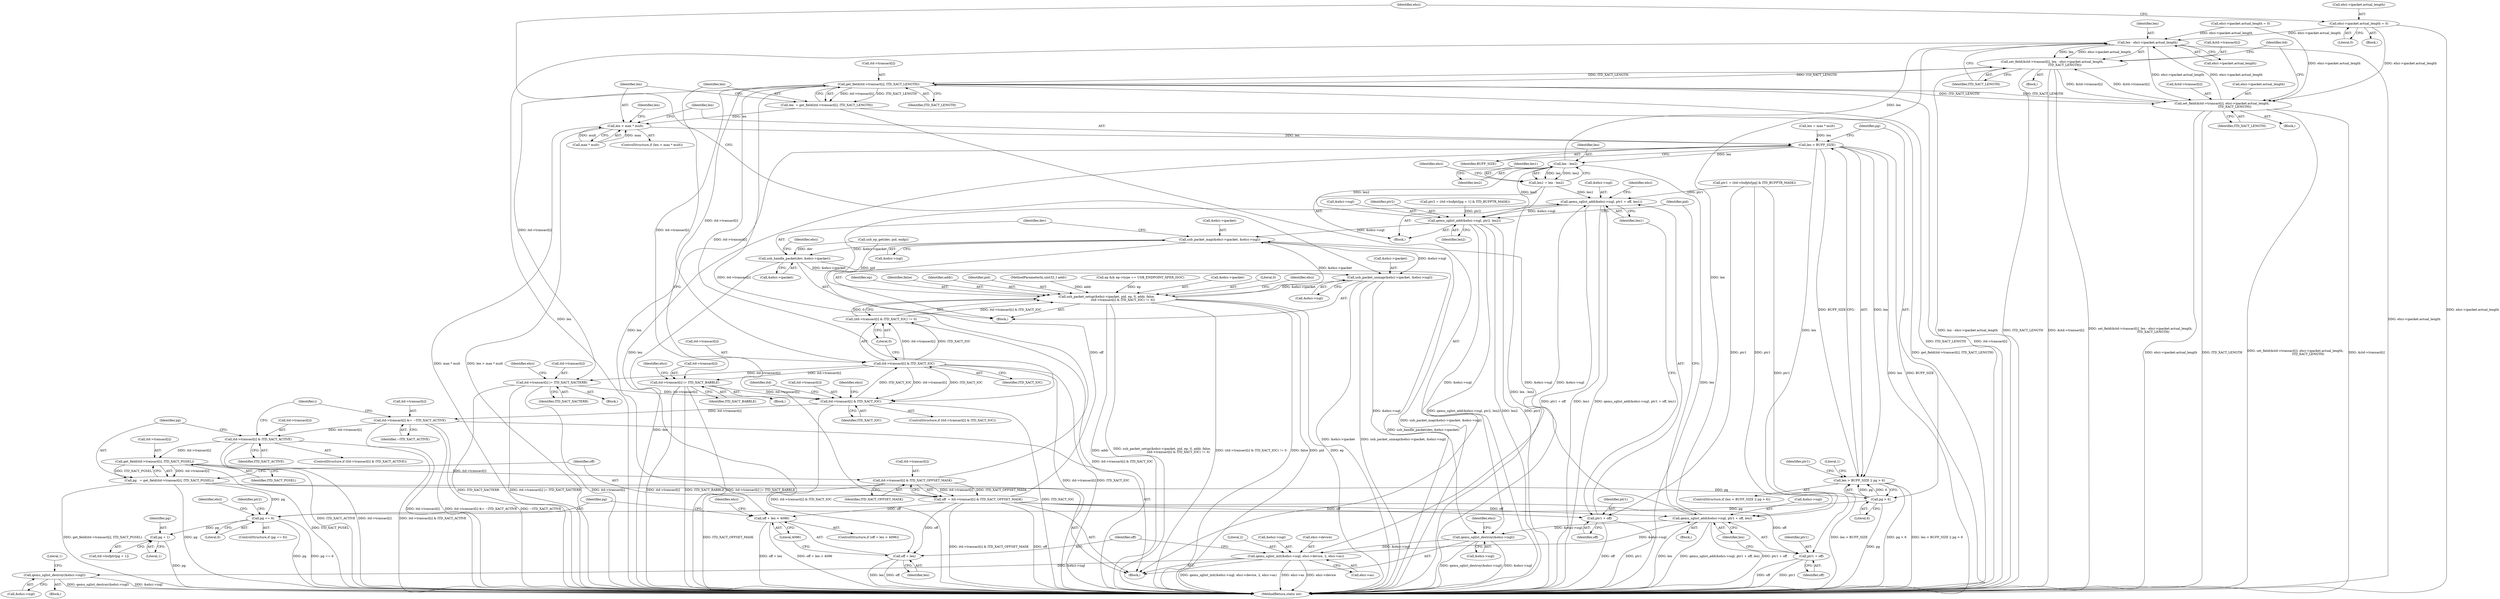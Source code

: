digraph "0_qemu_b16c129daf0fed91febbb88de23dae8271c8898a@pointer" {
"1000411" [label="(Call,ehci->ipacket.actual_length = 0)"];
"1000489" [label="(Call,len - ehci->ipacket.actual_length)"];
"1000482" [label="(Call,set_field(&itd->transact[i], len - ehci->ipacket.actual_length,\n                          ITD_XACT_LENGTH))"];
"1000215" [label="(Call,get_field(itd->transact[i], ITD_XACT_LENGTH))"];
"1000213" [label="(Call,len  = get_field(itd->transact[i], ITD_XACT_LENGTH))"];
"1000223" [label="(Call,len > max * mult)"];
"1000236" [label="(Call,len > BUFF_SIZE)"];
"1000235" [label="(Call,len > BUFF_SIZE || pg > 6)"];
"1000268" [label="(Call,off + len > 4096)"];
"1000269" [label="(Call,off + len)"];
"1000301" [label="(Call,len - len2)"];
"1000299" [label="(Call,len1 = len - len2)"];
"1000304" [label="(Call,qemu_sglist_add(&ehci->isgl, ptr1 + off, len1))"];
"1000313" [label="(Call,qemu_sglist_add(&ehci->isgl, ptr2, len2))"];
"1000376" [label="(Call,usb_packet_map(&ehci->ipacket, &ehci->isgl))"];
"1000385" [label="(Call,usb_handle_packet(dev, &ehci->ipacket))"];
"1000391" [label="(Call,usb_packet_unmap(&ehci->ipacket, &ehci->isgl))"];
"1000357" [label="(Call,usb_packet_setup(&ehci->ipacket, pid, ep, 0, addr, false,\n                                 (itd->transact[i] & ITD_XACT_IOC) != 0))"];
"1000418" [label="(Call,qemu_sglist_destroy(&ehci->isgl))"];
"1000255" [label="(Call,qemu_sglist_init(&ehci->isgl, ehci->device, 2, ehci->as))"];
"1000279" [label="(Call,qemu_sglist_destroy(&ehci->isgl))"];
"1000322" [label="(Call,qemu_sglist_add(&ehci->isgl, ptr1 + off, len))"];
"1000368" [label="(Call,itd->transact[i] & ITD_XACT_IOC)"];
"1000367" [label="(Call,(itd->transact[i] & ITD_XACT_IOC) != 0)"];
"1000446" [label="(Call,itd->transact[i] |= ITD_XACT_XACTERR)"];
"1000513" [label="(Call,itd->transact[i] & ITD_XACT_IOC)"];
"1000524" [label="(Call,itd->transact[i] &= ~ITD_XACT_ACTIVE)"];
"1000187" [label="(Call,itd->transact[i] & ITD_XACT_ACTIVE)"];
"1000197" [label="(Call,get_field(itd->transact[i], ITD_XACT_PGSEL))"];
"1000195" [label="(Call,pg   = get_field(itd->transact[i], ITD_XACT_PGSEL))"];
"1000239" [label="(Call,pg > 6)"];
"1000275" [label="(Call,pg == 6)"];
"1000294" [label="(Call,pg + 1)"];
"1000206" [label="(Call,itd->transact[i] & ITD_XACT_OFFSET_MASK)"];
"1000204" [label="(Call,off  = itd->transact[i] & ITD_XACT_OFFSET_MASK)"];
"1000309" [label="(Call,ptr1 + off)"];
"1000327" [label="(Call,ptr1 + off)"];
"1000458" [label="(Call,itd->transact[i] |= ITD_XACT_BABBLE)"];
"1000499" [label="(Call,set_field(&itd->transact[i], ehci->ipacket.actual_length,\n                          ITD_XACT_LENGTH))"];
"1000396" [label="(Call,&ehci->isgl)"];
"1000246" [label="(Call,ptr1 = (itd->bufptr[pg] & ITD_BUFPTR_MASK))"];
"1000381" [label="(Call,&ehci->isgl)"];
"1000500" [label="(Call,&itd->transact[i])"];
"1000195" [label="(Call,pg   = get_field(itd->transact[i], ITD_XACT_PGSEL))"];
"1000296" [label="(Literal,1)"];
"1000272" [label="(Literal,4096)"];
"1000282" [label="(Identifier,ehci)"];
"1000363" [label="(Identifier,ep)"];
"1000452" [label="(Identifier,ITD_XACT_XACTERR)"];
"1000314" [label="(Call,&ehci->isgl)"];
"1000330" [label="(Identifier,len)"];
"1000235" [label="(Call,len > BUFF_SIZE || pg > 6)"];
"1000386" [label="(Identifier,dev)"];
"1000267" [label="(ControlStructure,if (off + len > 4096))"];
"1000300" [label="(Identifier,len1)"];
"1000447" [label="(Call,itd->transact[i])"];
"1000411" [label="(Call,ehci->ipacket.actual_length = 0)"];
"1000216" [label="(Call,itd->transact[i])"];
"1000239" [label="(Call,pg > 6)"];
"1000458" [label="(Call,itd->transact[i] |= ITD_XACT_BABBLE)"];
"1000280" [label="(Call,&ehci->isgl)"];
"1000513" [label="(Call,itd->transact[i] & ITD_XACT_IOC)"];
"1000198" [label="(Call,itd->transact[i])"];
"1000394" [label="(Identifier,ehci)"];
"1000276" [label="(Identifier,pg)"];
"1000364" [label="(Literal,0)"];
"1000379" [label="(Identifier,ehci)"];
"1000193" [label="(Identifier,ITD_XACT_ACTIVE)"];
"1000241" [label="(Literal,6)"];
"1000318" [label="(Identifier,ptr2)"];
"1000212" [label="(Identifier,ITD_XACT_OFFSET_MASK)"];
"1000236" [label="(Call,len > BUFF_SIZE)"];
"1000328" [label="(Identifier,ptr1)"];
"1000392" [label="(Call,&ehci->ipacket)"];
"1000277" [label="(Literal,6)"];
"1000302" [label="(Identifier,len)"];
"1000519" [label="(Identifier,ITD_XACT_IOC)"];
"1000213" [label="(Call,len  = get_field(itd->transact[i], ITD_XACT_LENGTH))"];
"1000385" [label="(Call,usb_handle_packet(dev, &ehci->ipacket))"];
"1000194" [label="(Block,)"];
"1000514" [label="(Call,itd->transact[i])"];
"1000391" [label="(Call,usb_packet_unmap(&ehci->ipacket, &ehci->isgl))"];
"1000344" [label="(Call,usb_ep_get(dev, pid, endp))"];
"1000445" [label="(Block,)"];
"1000516" [label="(Identifier,itd)"];
"1000417" [label="(Literal,0)"];
"1000375" [label="(Literal,0)"];
"1000325" [label="(Identifier,ehci)"];
"1000312" [label="(Identifier,len1)"];
"1000203" [label="(Identifier,ITD_XACT_PGSEL)"];
"1000491" [label="(Call,ehci->ipacket.actual_length)"];
"1000512" [label="(ControlStructure,if (itd->transact[i] & ITD_XACT_IOC))"];
"1000275" [label="(Call,pg == 6)"];
"1000240" [label="(Identifier,pg)"];
"1000222" [label="(ControlStructure,if (len > max * mult))"];
"1000260" [label="(Call,ehci->device)"];
"1000229" [label="(Call,len = max * mult)"];
"1000274" [label="(ControlStructure,if (pg == 6))"];
"1000366" [label="(Identifier,false)"];
"1000376" [label="(Call,usb_packet_map(&ehci->ipacket, &ehci->isgl))"];
"1000470" [label="(Call,ehci->ipacket.actual_length = 0)"];
"1000305" [label="(Call,&ehci->isgl)"];
"1000207" [label="(Call,itd->transact[i])"];
"1000489" [label="(Call,len - ehci->ipacket.actual_length)"];
"1000238" [label="(Identifier,BUFF_SIZE)"];
"1000303" [label="(Identifier,len2)"];
"1000263" [label="(Literal,2)"];
"1000214" [label="(Identifier,len)"];
"1000204" [label="(Call,off  = itd->transact[i] & ITD_XACT_OFFSET_MASK)"];
"1000234" [label="(ControlStructure,if (len > BUFF_SIZE || pg > 6))"];
"1000269" [label="(Call,off + len)"];
"1000295" [label="(Identifier,pg)"];
"1000255" [label="(Call,qemu_sglist_init(&ehci->isgl, ehci->device, 2, ehci->as))"];
"1000256" [label="(Call,&ehci->isgl)"];
"1000188" [label="(Call,itd->transact[i])"];
"1000279" [label="(Call,qemu_sglist_destroy(&ehci->isgl))"];
"1000459" [label="(Call,itd->transact[i])"];
"1000499" [label="(Call,set_field(&itd->transact[i], ehci->ipacket.actual_length,\n                          ITD_XACT_LENGTH))"];
"1000426" [label="(Identifier,ehci)"];
"1000483" [label="(Call,&itd->transact[i])"];
"1000365" [label="(Identifier,addr)"];
"1000327" [label="(Call,ptr1 + off)"];
"1000362" [label="(Identifier,pid)"];
"1000205" [label="(Identifier,off)"];
"1000237" [label="(Identifier,len)"];
"1000268" [label="(Call,off + len > 4096)"];
"1000323" [label="(Call,&ehci->isgl)"];
"1000110" [label="(MethodParameterIn,uint32_t addr)"];
"1000412" [label="(Call,ehci->ipacket.actual_length)"];
"1000387" [label="(Call,&ehci->ipacket)"];
"1000466" [label="(Identifier,ehci)"];
"1000374" [label="(Identifier,ITD_XACT_IOC)"];
"1000270" [label="(Identifier,off)"];
"1000223" [label="(Call,len > max * mult)"];
"1000464" [label="(Identifier,ITD_XACT_BABBLE)"];
"1000421" [label="(Identifier,ehci)"];
"1000206" [label="(Call,itd->transact[i] & ITD_XACT_OFFSET_MASK)"];
"1000311" [label="(Identifier,off)"];
"1000349" [label="(Call,ep && ep->type == USB_ENDPOINT_XFER_ISOC)"];
"1000356" [label="(Block,)"];
"1000357" [label="(Call,usb_packet_setup(&ehci->ipacket, pid, ep, 0, addr, false,\n                                 (itd->transact[i] & ITD_XACT_IOC) != 0))"];
"1000496" [label="(Identifier,ITD_XACT_LENGTH)"];
"1000310" [label="(Identifier,ptr1)"];
"1000522" [label="(Identifier,ehci)"];
"1000511" [label="(Identifier,ITD_XACT_LENGTH)"];
"1000309" [label="(Call,ptr1 + off)"];
"1000530" [label="(Identifier,~ITD_XACT_ACTIVE)"];
"1000498" [label="(Block,)"];
"1000287" [label="(Call,ptr2 = (itd->bufptr[pg + 1] & ITD_BUFPTR_MASK))"];
"1000197" [label="(Call,get_field(itd->transact[i], ITD_XACT_PGSEL))"];
"1000367" [label="(Call,(itd->transact[i] & ITD_XACT_IOC) != 0)"];
"1000187" [label="(Call,itd->transact[i] & ITD_XACT_ACTIVE)"];
"1000196" [label="(Identifier,pg)"];
"1000225" [label="(Call,max * mult)"];
"1000304" [label="(Call,qemu_sglist_add(&ehci->isgl, ptr1 + off, len1))"];
"1000329" [label="(Identifier,off)"];
"1000307" [label="(Identifier,ehci)"];
"1000286" [label="(Literal,1)"];
"1000454" [label="(Identifier,ehci)"];
"1000506" [label="(Call,ehci->ipacket.actual_length)"];
"1000490" [label="(Identifier,len)"];
"1000299" [label="(Call,len1 = len - len2)"];
"1000533" [label="(MethodReturn,static int)"];
"1000446" [label="(Call,itd->transact[i] |= ITD_XACT_XACTERR)"];
"1000369" [label="(Call,itd->transact[i])"];
"1000321" [label="(Block,)"];
"1000294" [label="(Call,pg + 1)"];
"1000316" [label="(Identifier,ehci)"];
"1000273" [label="(Block,)"];
"1000186" [label="(ControlStructure,if (itd->transact[i] & ITD_XACT_ACTIVE))"];
"1000319" [label="(Identifier,len2)"];
"1000332" [label="(Identifier,pid)"];
"1000301" [label="(Call,len - len2)"];
"1000527" [label="(Identifier,itd)"];
"1000525" [label="(Call,itd->transact[i])"];
"1000377" [label="(Call,&ehci->ipacket)"];
"1000290" [label="(Call,itd->bufptr[pg + 1])"];
"1000221" [label="(Identifier,ITD_XACT_LENGTH)"];
"1000230" [label="(Identifier,len)"];
"1000401" [label="(Block,)"];
"1000313" [label="(Call,qemu_sglist_add(&ehci->isgl, ptr2, len2))"];
"1000184" [label="(Identifier,i)"];
"1000429" [label="(Block,)"];
"1000271" [label="(Identifier,len)"];
"1000524" [label="(Call,itd->transact[i] &= ~ITD_XACT_ACTIVE)"];
"1000247" [label="(Identifier,ptr1)"];
"1000419" [label="(Call,&ehci->isgl)"];
"1000482" [label="(Call,set_field(&itd->transact[i], len - ehci->ipacket.actual_length,\n                          ITD_XACT_LENGTH))"];
"1000224" [label="(Identifier,len)"];
"1000322" [label="(Call,qemu_sglist_add(&ehci->isgl, ptr1 + off, len))"];
"1000264" [label="(Call,ehci->as)"];
"1000278" [label="(Block,)"];
"1000288" [label="(Identifier,ptr2)"];
"1000245" [label="(Literal,1)"];
"1000481" [label="(Block,)"];
"1000418" [label="(Call,qemu_sglist_destroy(&ehci->isgl))"];
"1000368" [label="(Call,itd->transact[i] & ITD_XACT_IOC)"];
"1000358" [label="(Call,&ehci->ipacket)"];
"1000215" [label="(Call,get_field(itd->transact[i], ITD_XACT_LENGTH))"];
"1000411" -> "1000401"  [label="AST: "];
"1000411" -> "1000417"  [label="CFG: "];
"1000412" -> "1000411"  [label="AST: "];
"1000417" -> "1000411"  [label="AST: "];
"1000421" -> "1000411"  [label="CFG: "];
"1000411" -> "1000533"  [label="DDG: ehci->ipacket.actual_length"];
"1000411" -> "1000489"  [label="DDG: ehci->ipacket.actual_length"];
"1000411" -> "1000499"  [label="DDG: ehci->ipacket.actual_length"];
"1000489" -> "1000482"  [label="AST: "];
"1000489" -> "1000491"  [label="CFG: "];
"1000490" -> "1000489"  [label="AST: "];
"1000491" -> "1000489"  [label="AST: "];
"1000496" -> "1000489"  [label="CFG: "];
"1000489" -> "1000533"  [label="DDG: ehci->ipacket.actual_length"];
"1000489" -> "1000533"  [label="DDG: len"];
"1000489" -> "1000482"  [label="DDG: len"];
"1000489" -> "1000482"  [label="DDG: ehci->ipacket.actual_length"];
"1000301" -> "1000489"  [label="DDG: len"];
"1000322" -> "1000489"  [label="DDG: len"];
"1000499" -> "1000489"  [label="DDG: ehci->ipacket.actual_length"];
"1000470" -> "1000489"  [label="DDG: ehci->ipacket.actual_length"];
"1000489" -> "1000499"  [label="DDG: ehci->ipacket.actual_length"];
"1000482" -> "1000481"  [label="AST: "];
"1000482" -> "1000496"  [label="CFG: "];
"1000483" -> "1000482"  [label="AST: "];
"1000496" -> "1000482"  [label="AST: "];
"1000516" -> "1000482"  [label="CFG: "];
"1000482" -> "1000533"  [label="DDG: len - ehci->ipacket.actual_length"];
"1000482" -> "1000533"  [label="DDG: ITD_XACT_LENGTH"];
"1000482" -> "1000533"  [label="DDG: &itd->transact[i]"];
"1000482" -> "1000533"  [label="DDG: set_field(&itd->transact[i], len - ehci->ipacket.actual_length,\n                          ITD_XACT_LENGTH)"];
"1000482" -> "1000215"  [label="DDG: ITD_XACT_LENGTH"];
"1000499" -> "1000482"  [label="DDG: &itd->transact[i]"];
"1000215" -> "1000482"  [label="DDG: ITD_XACT_LENGTH"];
"1000482" -> "1000499"  [label="DDG: &itd->transact[i]"];
"1000215" -> "1000213"  [label="AST: "];
"1000215" -> "1000221"  [label="CFG: "];
"1000216" -> "1000215"  [label="AST: "];
"1000221" -> "1000215"  [label="AST: "];
"1000213" -> "1000215"  [label="CFG: "];
"1000215" -> "1000533"  [label="DDG: ITD_XACT_LENGTH"];
"1000215" -> "1000533"  [label="DDG: itd->transact[i]"];
"1000215" -> "1000213"  [label="DDG: itd->transact[i]"];
"1000215" -> "1000213"  [label="DDG: ITD_XACT_LENGTH"];
"1000206" -> "1000215"  [label="DDG: itd->transact[i]"];
"1000499" -> "1000215"  [label="DDG: ITD_XACT_LENGTH"];
"1000215" -> "1000368"  [label="DDG: itd->transact[i]"];
"1000215" -> "1000446"  [label="DDG: itd->transact[i]"];
"1000215" -> "1000458"  [label="DDG: itd->transact[i]"];
"1000215" -> "1000499"  [label="DDG: ITD_XACT_LENGTH"];
"1000215" -> "1000513"  [label="DDG: itd->transact[i]"];
"1000213" -> "1000194"  [label="AST: "];
"1000214" -> "1000213"  [label="AST: "];
"1000224" -> "1000213"  [label="CFG: "];
"1000213" -> "1000533"  [label="DDG: get_field(itd->transact[i], ITD_XACT_LENGTH)"];
"1000213" -> "1000223"  [label="DDG: len"];
"1000223" -> "1000222"  [label="AST: "];
"1000223" -> "1000225"  [label="CFG: "];
"1000224" -> "1000223"  [label="AST: "];
"1000225" -> "1000223"  [label="AST: "];
"1000230" -> "1000223"  [label="CFG: "];
"1000237" -> "1000223"  [label="CFG: "];
"1000223" -> "1000533"  [label="DDG: max * mult"];
"1000223" -> "1000533"  [label="DDG: len > max * mult"];
"1000225" -> "1000223"  [label="DDG: max"];
"1000225" -> "1000223"  [label="DDG: mult"];
"1000223" -> "1000236"  [label="DDG: len"];
"1000236" -> "1000235"  [label="AST: "];
"1000236" -> "1000238"  [label="CFG: "];
"1000237" -> "1000236"  [label="AST: "];
"1000238" -> "1000236"  [label="AST: "];
"1000240" -> "1000236"  [label="CFG: "];
"1000235" -> "1000236"  [label="CFG: "];
"1000236" -> "1000533"  [label="DDG: len"];
"1000236" -> "1000533"  [label="DDG: BUFF_SIZE"];
"1000236" -> "1000235"  [label="DDG: len"];
"1000236" -> "1000235"  [label="DDG: BUFF_SIZE"];
"1000229" -> "1000236"  [label="DDG: len"];
"1000236" -> "1000268"  [label="DDG: len"];
"1000236" -> "1000269"  [label="DDG: len"];
"1000236" -> "1000301"  [label="DDG: len"];
"1000236" -> "1000322"  [label="DDG: len"];
"1000235" -> "1000234"  [label="AST: "];
"1000235" -> "1000239"  [label="CFG: "];
"1000239" -> "1000235"  [label="AST: "];
"1000245" -> "1000235"  [label="CFG: "];
"1000247" -> "1000235"  [label="CFG: "];
"1000235" -> "1000533"  [label="DDG: len > BUFF_SIZE"];
"1000235" -> "1000533"  [label="DDG: pg > 6"];
"1000235" -> "1000533"  [label="DDG: len > BUFF_SIZE || pg > 6"];
"1000239" -> "1000235"  [label="DDG: pg"];
"1000239" -> "1000235"  [label="DDG: 6"];
"1000268" -> "1000267"  [label="AST: "];
"1000268" -> "1000272"  [label="CFG: "];
"1000269" -> "1000268"  [label="AST: "];
"1000272" -> "1000268"  [label="AST: "];
"1000276" -> "1000268"  [label="CFG: "];
"1000325" -> "1000268"  [label="CFG: "];
"1000268" -> "1000533"  [label="DDG: off + len"];
"1000268" -> "1000533"  [label="DDG: off + len > 4096"];
"1000204" -> "1000268"  [label="DDG: off"];
"1000269" -> "1000271"  [label="CFG: "];
"1000270" -> "1000269"  [label="AST: "];
"1000271" -> "1000269"  [label="AST: "];
"1000272" -> "1000269"  [label="CFG: "];
"1000269" -> "1000533"  [label="DDG: off"];
"1000269" -> "1000533"  [label="DDG: len"];
"1000204" -> "1000269"  [label="DDG: off"];
"1000301" -> "1000299"  [label="AST: "];
"1000301" -> "1000303"  [label="CFG: "];
"1000302" -> "1000301"  [label="AST: "];
"1000303" -> "1000301"  [label="AST: "];
"1000299" -> "1000301"  [label="CFG: "];
"1000301" -> "1000533"  [label="DDG: len"];
"1000301" -> "1000299"  [label="DDG: len"];
"1000301" -> "1000299"  [label="DDG: len2"];
"1000313" -> "1000301"  [label="DDG: len2"];
"1000301" -> "1000313"  [label="DDG: len2"];
"1000299" -> "1000273"  [label="AST: "];
"1000300" -> "1000299"  [label="AST: "];
"1000307" -> "1000299"  [label="CFG: "];
"1000299" -> "1000533"  [label="DDG: len - len2"];
"1000299" -> "1000304"  [label="DDG: len1"];
"1000304" -> "1000273"  [label="AST: "];
"1000304" -> "1000312"  [label="CFG: "];
"1000305" -> "1000304"  [label="AST: "];
"1000309" -> "1000304"  [label="AST: "];
"1000312" -> "1000304"  [label="AST: "];
"1000316" -> "1000304"  [label="CFG: "];
"1000304" -> "1000533"  [label="DDG: ptr1 + off"];
"1000304" -> "1000533"  [label="DDG: len1"];
"1000304" -> "1000533"  [label="DDG: qemu_sglist_add(&ehci->isgl, ptr1 + off, len1)"];
"1000255" -> "1000304"  [label="DDG: &ehci->isgl"];
"1000246" -> "1000304"  [label="DDG: ptr1"];
"1000204" -> "1000304"  [label="DDG: off"];
"1000304" -> "1000313"  [label="DDG: &ehci->isgl"];
"1000313" -> "1000273"  [label="AST: "];
"1000313" -> "1000319"  [label="CFG: "];
"1000314" -> "1000313"  [label="AST: "];
"1000318" -> "1000313"  [label="AST: "];
"1000319" -> "1000313"  [label="AST: "];
"1000332" -> "1000313"  [label="CFG: "];
"1000313" -> "1000533"  [label="DDG: ptr2"];
"1000313" -> "1000533"  [label="DDG: qemu_sglist_add(&ehci->isgl, ptr2, len2)"];
"1000313" -> "1000533"  [label="DDG: len2"];
"1000287" -> "1000313"  [label="DDG: ptr2"];
"1000313" -> "1000376"  [label="DDG: &ehci->isgl"];
"1000313" -> "1000418"  [label="DDG: &ehci->isgl"];
"1000376" -> "1000356"  [label="AST: "];
"1000376" -> "1000381"  [label="CFG: "];
"1000377" -> "1000376"  [label="AST: "];
"1000381" -> "1000376"  [label="AST: "];
"1000386" -> "1000376"  [label="CFG: "];
"1000376" -> "1000533"  [label="DDG: usb_packet_map(&ehci->ipacket, &ehci->isgl)"];
"1000357" -> "1000376"  [label="DDG: &ehci->ipacket"];
"1000322" -> "1000376"  [label="DDG: &ehci->isgl"];
"1000376" -> "1000385"  [label="DDG: &ehci->ipacket"];
"1000376" -> "1000391"  [label="DDG: &ehci->isgl"];
"1000385" -> "1000356"  [label="AST: "];
"1000385" -> "1000387"  [label="CFG: "];
"1000386" -> "1000385"  [label="AST: "];
"1000387" -> "1000385"  [label="AST: "];
"1000394" -> "1000385"  [label="CFG: "];
"1000385" -> "1000533"  [label="DDG: dev"];
"1000385" -> "1000533"  [label="DDG: usb_handle_packet(dev, &ehci->ipacket)"];
"1000344" -> "1000385"  [label="DDG: dev"];
"1000385" -> "1000391"  [label="DDG: &ehci->ipacket"];
"1000391" -> "1000356"  [label="AST: "];
"1000391" -> "1000396"  [label="CFG: "];
"1000392" -> "1000391"  [label="AST: "];
"1000396" -> "1000391"  [label="AST: "];
"1000421" -> "1000391"  [label="CFG: "];
"1000391" -> "1000533"  [label="DDG: &ehci->ipacket"];
"1000391" -> "1000533"  [label="DDG: usb_packet_unmap(&ehci->ipacket, &ehci->isgl)"];
"1000391" -> "1000357"  [label="DDG: &ehci->ipacket"];
"1000391" -> "1000418"  [label="DDG: &ehci->isgl"];
"1000357" -> "1000356"  [label="AST: "];
"1000357" -> "1000367"  [label="CFG: "];
"1000358" -> "1000357"  [label="AST: "];
"1000362" -> "1000357"  [label="AST: "];
"1000363" -> "1000357"  [label="AST: "];
"1000364" -> "1000357"  [label="AST: "];
"1000365" -> "1000357"  [label="AST: "];
"1000366" -> "1000357"  [label="AST: "];
"1000367" -> "1000357"  [label="AST: "];
"1000379" -> "1000357"  [label="CFG: "];
"1000357" -> "1000533"  [label="DDG: addr"];
"1000357" -> "1000533"  [label="DDG: usb_packet_setup(&ehci->ipacket, pid, ep, 0, addr, false,\n                                 (itd->transact[i] & ITD_XACT_IOC) != 0)"];
"1000357" -> "1000533"  [label="DDG: (itd->transact[i] & ITD_XACT_IOC) != 0"];
"1000357" -> "1000533"  [label="DDG: false"];
"1000357" -> "1000533"  [label="DDG: pid"];
"1000357" -> "1000533"  [label="DDG: ep"];
"1000344" -> "1000357"  [label="DDG: pid"];
"1000349" -> "1000357"  [label="DDG: ep"];
"1000110" -> "1000357"  [label="DDG: addr"];
"1000367" -> "1000357"  [label="DDG: itd->transact[i] & ITD_XACT_IOC"];
"1000367" -> "1000357"  [label="DDG: 0"];
"1000418" -> "1000194"  [label="AST: "];
"1000418" -> "1000419"  [label="CFG: "];
"1000419" -> "1000418"  [label="AST: "];
"1000426" -> "1000418"  [label="CFG: "];
"1000418" -> "1000533"  [label="DDG: qemu_sglist_destroy(&ehci->isgl)"];
"1000418" -> "1000533"  [label="DDG: &ehci->isgl"];
"1000418" -> "1000255"  [label="DDG: &ehci->isgl"];
"1000322" -> "1000418"  [label="DDG: &ehci->isgl"];
"1000255" -> "1000194"  [label="AST: "];
"1000255" -> "1000264"  [label="CFG: "];
"1000256" -> "1000255"  [label="AST: "];
"1000260" -> "1000255"  [label="AST: "];
"1000263" -> "1000255"  [label="AST: "];
"1000264" -> "1000255"  [label="AST: "];
"1000270" -> "1000255"  [label="CFG: "];
"1000255" -> "1000533"  [label="DDG: ehci->device"];
"1000255" -> "1000533"  [label="DDG: qemu_sglist_init(&ehci->isgl, ehci->device, 2, ehci->as)"];
"1000255" -> "1000533"  [label="DDG: ehci->as"];
"1000255" -> "1000279"  [label="DDG: &ehci->isgl"];
"1000255" -> "1000322"  [label="DDG: &ehci->isgl"];
"1000279" -> "1000278"  [label="AST: "];
"1000279" -> "1000280"  [label="CFG: "];
"1000280" -> "1000279"  [label="AST: "];
"1000286" -> "1000279"  [label="CFG: "];
"1000279" -> "1000533"  [label="DDG: &ehci->isgl"];
"1000279" -> "1000533"  [label="DDG: qemu_sglist_destroy(&ehci->isgl)"];
"1000322" -> "1000321"  [label="AST: "];
"1000322" -> "1000330"  [label="CFG: "];
"1000323" -> "1000322"  [label="AST: "];
"1000327" -> "1000322"  [label="AST: "];
"1000330" -> "1000322"  [label="AST: "];
"1000332" -> "1000322"  [label="CFG: "];
"1000322" -> "1000533"  [label="DDG: len"];
"1000322" -> "1000533"  [label="DDG: qemu_sglist_add(&ehci->isgl, ptr1 + off, len)"];
"1000322" -> "1000533"  [label="DDG: ptr1 + off"];
"1000246" -> "1000322"  [label="DDG: ptr1"];
"1000204" -> "1000322"  [label="DDG: off"];
"1000368" -> "1000367"  [label="AST: "];
"1000368" -> "1000374"  [label="CFG: "];
"1000369" -> "1000368"  [label="AST: "];
"1000374" -> "1000368"  [label="AST: "];
"1000375" -> "1000368"  [label="CFG: "];
"1000368" -> "1000533"  [label="DDG: itd->transact[i]"];
"1000368" -> "1000533"  [label="DDG: ITD_XACT_IOC"];
"1000368" -> "1000367"  [label="DDG: itd->transact[i]"];
"1000368" -> "1000367"  [label="DDG: ITD_XACT_IOC"];
"1000513" -> "1000368"  [label="DDG: ITD_XACT_IOC"];
"1000368" -> "1000446"  [label="DDG: itd->transact[i]"];
"1000368" -> "1000458"  [label="DDG: itd->transact[i]"];
"1000368" -> "1000513"  [label="DDG: itd->transact[i]"];
"1000368" -> "1000513"  [label="DDG: ITD_XACT_IOC"];
"1000367" -> "1000375"  [label="CFG: "];
"1000375" -> "1000367"  [label="AST: "];
"1000367" -> "1000533"  [label="DDG: itd->transact[i] & ITD_XACT_IOC"];
"1000446" -> "1000445"  [label="AST: "];
"1000446" -> "1000452"  [label="CFG: "];
"1000447" -> "1000446"  [label="AST: "];
"1000452" -> "1000446"  [label="AST: "];
"1000454" -> "1000446"  [label="CFG: "];
"1000446" -> "1000533"  [label="DDG: itd->transact[i]"];
"1000446" -> "1000533"  [label="DDG: ITD_XACT_XACTERR"];
"1000446" -> "1000533"  [label="DDG: itd->transact[i] |= ITD_XACT_XACTERR"];
"1000446" -> "1000513"  [label="DDG: itd->transact[i]"];
"1000513" -> "1000512"  [label="AST: "];
"1000513" -> "1000519"  [label="CFG: "];
"1000514" -> "1000513"  [label="AST: "];
"1000519" -> "1000513"  [label="AST: "];
"1000522" -> "1000513"  [label="CFG: "];
"1000527" -> "1000513"  [label="CFG: "];
"1000513" -> "1000533"  [label="DDG: itd->transact[i] & ITD_XACT_IOC"];
"1000513" -> "1000533"  [label="DDG: ITD_XACT_IOC"];
"1000458" -> "1000513"  [label="DDG: itd->transact[i]"];
"1000513" -> "1000524"  [label="DDG: itd->transact[i]"];
"1000524" -> "1000194"  [label="AST: "];
"1000524" -> "1000530"  [label="CFG: "];
"1000525" -> "1000524"  [label="AST: "];
"1000530" -> "1000524"  [label="AST: "];
"1000184" -> "1000524"  [label="CFG: "];
"1000524" -> "1000533"  [label="DDG: itd->transact[i]"];
"1000524" -> "1000533"  [label="DDG: itd->transact[i] &= ~ITD_XACT_ACTIVE"];
"1000524" -> "1000533"  [label="DDG: ~ITD_XACT_ACTIVE"];
"1000524" -> "1000187"  [label="DDG: itd->transact[i]"];
"1000187" -> "1000186"  [label="AST: "];
"1000187" -> "1000193"  [label="CFG: "];
"1000188" -> "1000187"  [label="AST: "];
"1000193" -> "1000187"  [label="AST: "];
"1000196" -> "1000187"  [label="CFG: "];
"1000184" -> "1000187"  [label="CFG: "];
"1000187" -> "1000533"  [label="DDG: itd->transact[i]"];
"1000187" -> "1000533"  [label="DDG: itd->transact[i] & ITD_XACT_ACTIVE"];
"1000187" -> "1000533"  [label="DDG: ITD_XACT_ACTIVE"];
"1000187" -> "1000197"  [label="DDG: itd->transact[i]"];
"1000197" -> "1000195"  [label="AST: "];
"1000197" -> "1000203"  [label="CFG: "];
"1000198" -> "1000197"  [label="AST: "];
"1000203" -> "1000197"  [label="AST: "];
"1000195" -> "1000197"  [label="CFG: "];
"1000197" -> "1000533"  [label="DDG: ITD_XACT_PGSEL"];
"1000197" -> "1000195"  [label="DDG: itd->transact[i]"];
"1000197" -> "1000195"  [label="DDG: ITD_XACT_PGSEL"];
"1000197" -> "1000206"  [label="DDG: itd->transact[i]"];
"1000195" -> "1000194"  [label="AST: "];
"1000196" -> "1000195"  [label="AST: "];
"1000205" -> "1000195"  [label="CFG: "];
"1000195" -> "1000533"  [label="DDG: get_field(itd->transact[i], ITD_XACT_PGSEL)"];
"1000195" -> "1000533"  [label="DDG: pg"];
"1000195" -> "1000239"  [label="DDG: pg"];
"1000195" -> "1000275"  [label="DDG: pg"];
"1000239" -> "1000241"  [label="CFG: "];
"1000240" -> "1000239"  [label="AST: "];
"1000241" -> "1000239"  [label="AST: "];
"1000239" -> "1000533"  [label="DDG: pg"];
"1000239" -> "1000275"  [label="DDG: pg"];
"1000275" -> "1000274"  [label="AST: "];
"1000275" -> "1000277"  [label="CFG: "];
"1000276" -> "1000275"  [label="AST: "];
"1000277" -> "1000275"  [label="AST: "];
"1000282" -> "1000275"  [label="CFG: "];
"1000288" -> "1000275"  [label="CFG: "];
"1000275" -> "1000533"  [label="DDG: pg == 6"];
"1000275" -> "1000533"  [label="DDG: pg"];
"1000275" -> "1000294"  [label="DDG: pg"];
"1000294" -> "1000290"  [label="AST: "];
"1000294" -> "1000296"  [label="CFG: "];
"1000295" -> "1000294"  [label="AST: "];
"1000296" -> "1000294"  [label="AST: "];
"1000290" -> "1000294"  [label="CFG: "];
"1000294" -> "1000533"  [label="DDG: pg"];
"1000206" -> "1000204"  [label="AST: "];
"1000206" -> "1000212"  [label="CFG: "];
"1000207" -> "1000206"  [label="AST: "];
"1000212" -> "1000206"  [label="AST: "];
"1000204" -> "1000206"  [label="CFG: "];
"1000206" -> "1000533"  [label="DDG: ITD_XACT_OFFSET_MASK"];
"1000206" -> "1000204"  [label="DDG: itd->transact[i]"];
"1000206" -> "1000204"  [label="DDG: ITD_XACT_OFFSET_MASK"];
"1000204" -> "1000194"  [label="AST: "];
"1000205" -> "1000204"  [label="AST: "];
"1000214" -> "1000204"  [label="CFG: "];
"1000204" -> "1000533"  [label="DDG: itd->transact[i] & ITD_XACT_OFFSET_MASK"];
"1000204" -> "1000533"  [label="DDG: off"];
"1000204" -> "1000309"  [label="DDG: off"];
"1000204" -> "1000327"  [label="DDG: off"];
"1000309" -> "1000311"  [label="CFG: "];
"1000310" -> "1000309"  [label="AST: "];
"1000311" -> "1000309"  [label="AST: "];
"1000312" -> "1000309"  [label="CFG: "];
"1000309" -> "1000533"  [label="DDG: ptr1"];
"1000309" -> "1000533"  [label="DDG: off"];
"1000246" -> "1000309"  [label="DDG: ptr1"];
"1000327" -> "1000329"  [label="CFG: "];
"1000328" -> "1000327"  [label="AST: "];
"1000329" -> "1000327"  [label="AST: "];
"1000330" -> "1000327"  [label="CFG: "];
"1000327" -> "1000533"  [label="DDG: ptr1"];
"1000327" -> "1000533"  [label="DDG: off"];
"1000246" -> "1000327"  [label="DDG: ptr1"];
"1000458" -> "1000429"  [label="AST: "];
"1000458" -> "1000464"  [label="CFG: "];
"1000459" -> "1000458"  [label="AST: "];
"1000464" -> "1000458"  [label="AST: "];
"1000466" -> "1000458"  [label="CFG: "];
"1000458" -> "1000533"  [label="DDG: itd->transact[i]"];
"1000458" -> "1000533"  [label="DDG: ITD_XACT_BABBLE"];
"1000458" -> "1000533"  [label="DDG: itd->transact[i] |= ITD_XACT_BABBLE"];
"1000499" -> "1000498"  [label="AST: "];
"1000499" -> "1000511"  [label="CFG: "];
"1000500" -> "1000499"  [label="AST: "];
"1000506" -> "1000499"  [label="AST: "];
"1000511" -> "1000499"  [label="AST: "];
"1000516" -> "1000499"  [label="CFG: "];
"1000499" -> "1000533"  [label="DDG: ehci->ipacket.actual_length"];
"1000499" -> "1000533"  [label="DDG: ITD_XACT_LENGTH"];
"1000499" -> "1000533"  [label="DDG: set_field(&itd->transact[i], ehci->ipacket.actual_length,\n                          ITD_XACT_LENGTH)"];
"1000499" -> "1000533"  [label="DDG: &itd->transact[i]"];
"1000470" -> "1000499"  [label="DDG: ehci->ipacket.actual_length"];
}
